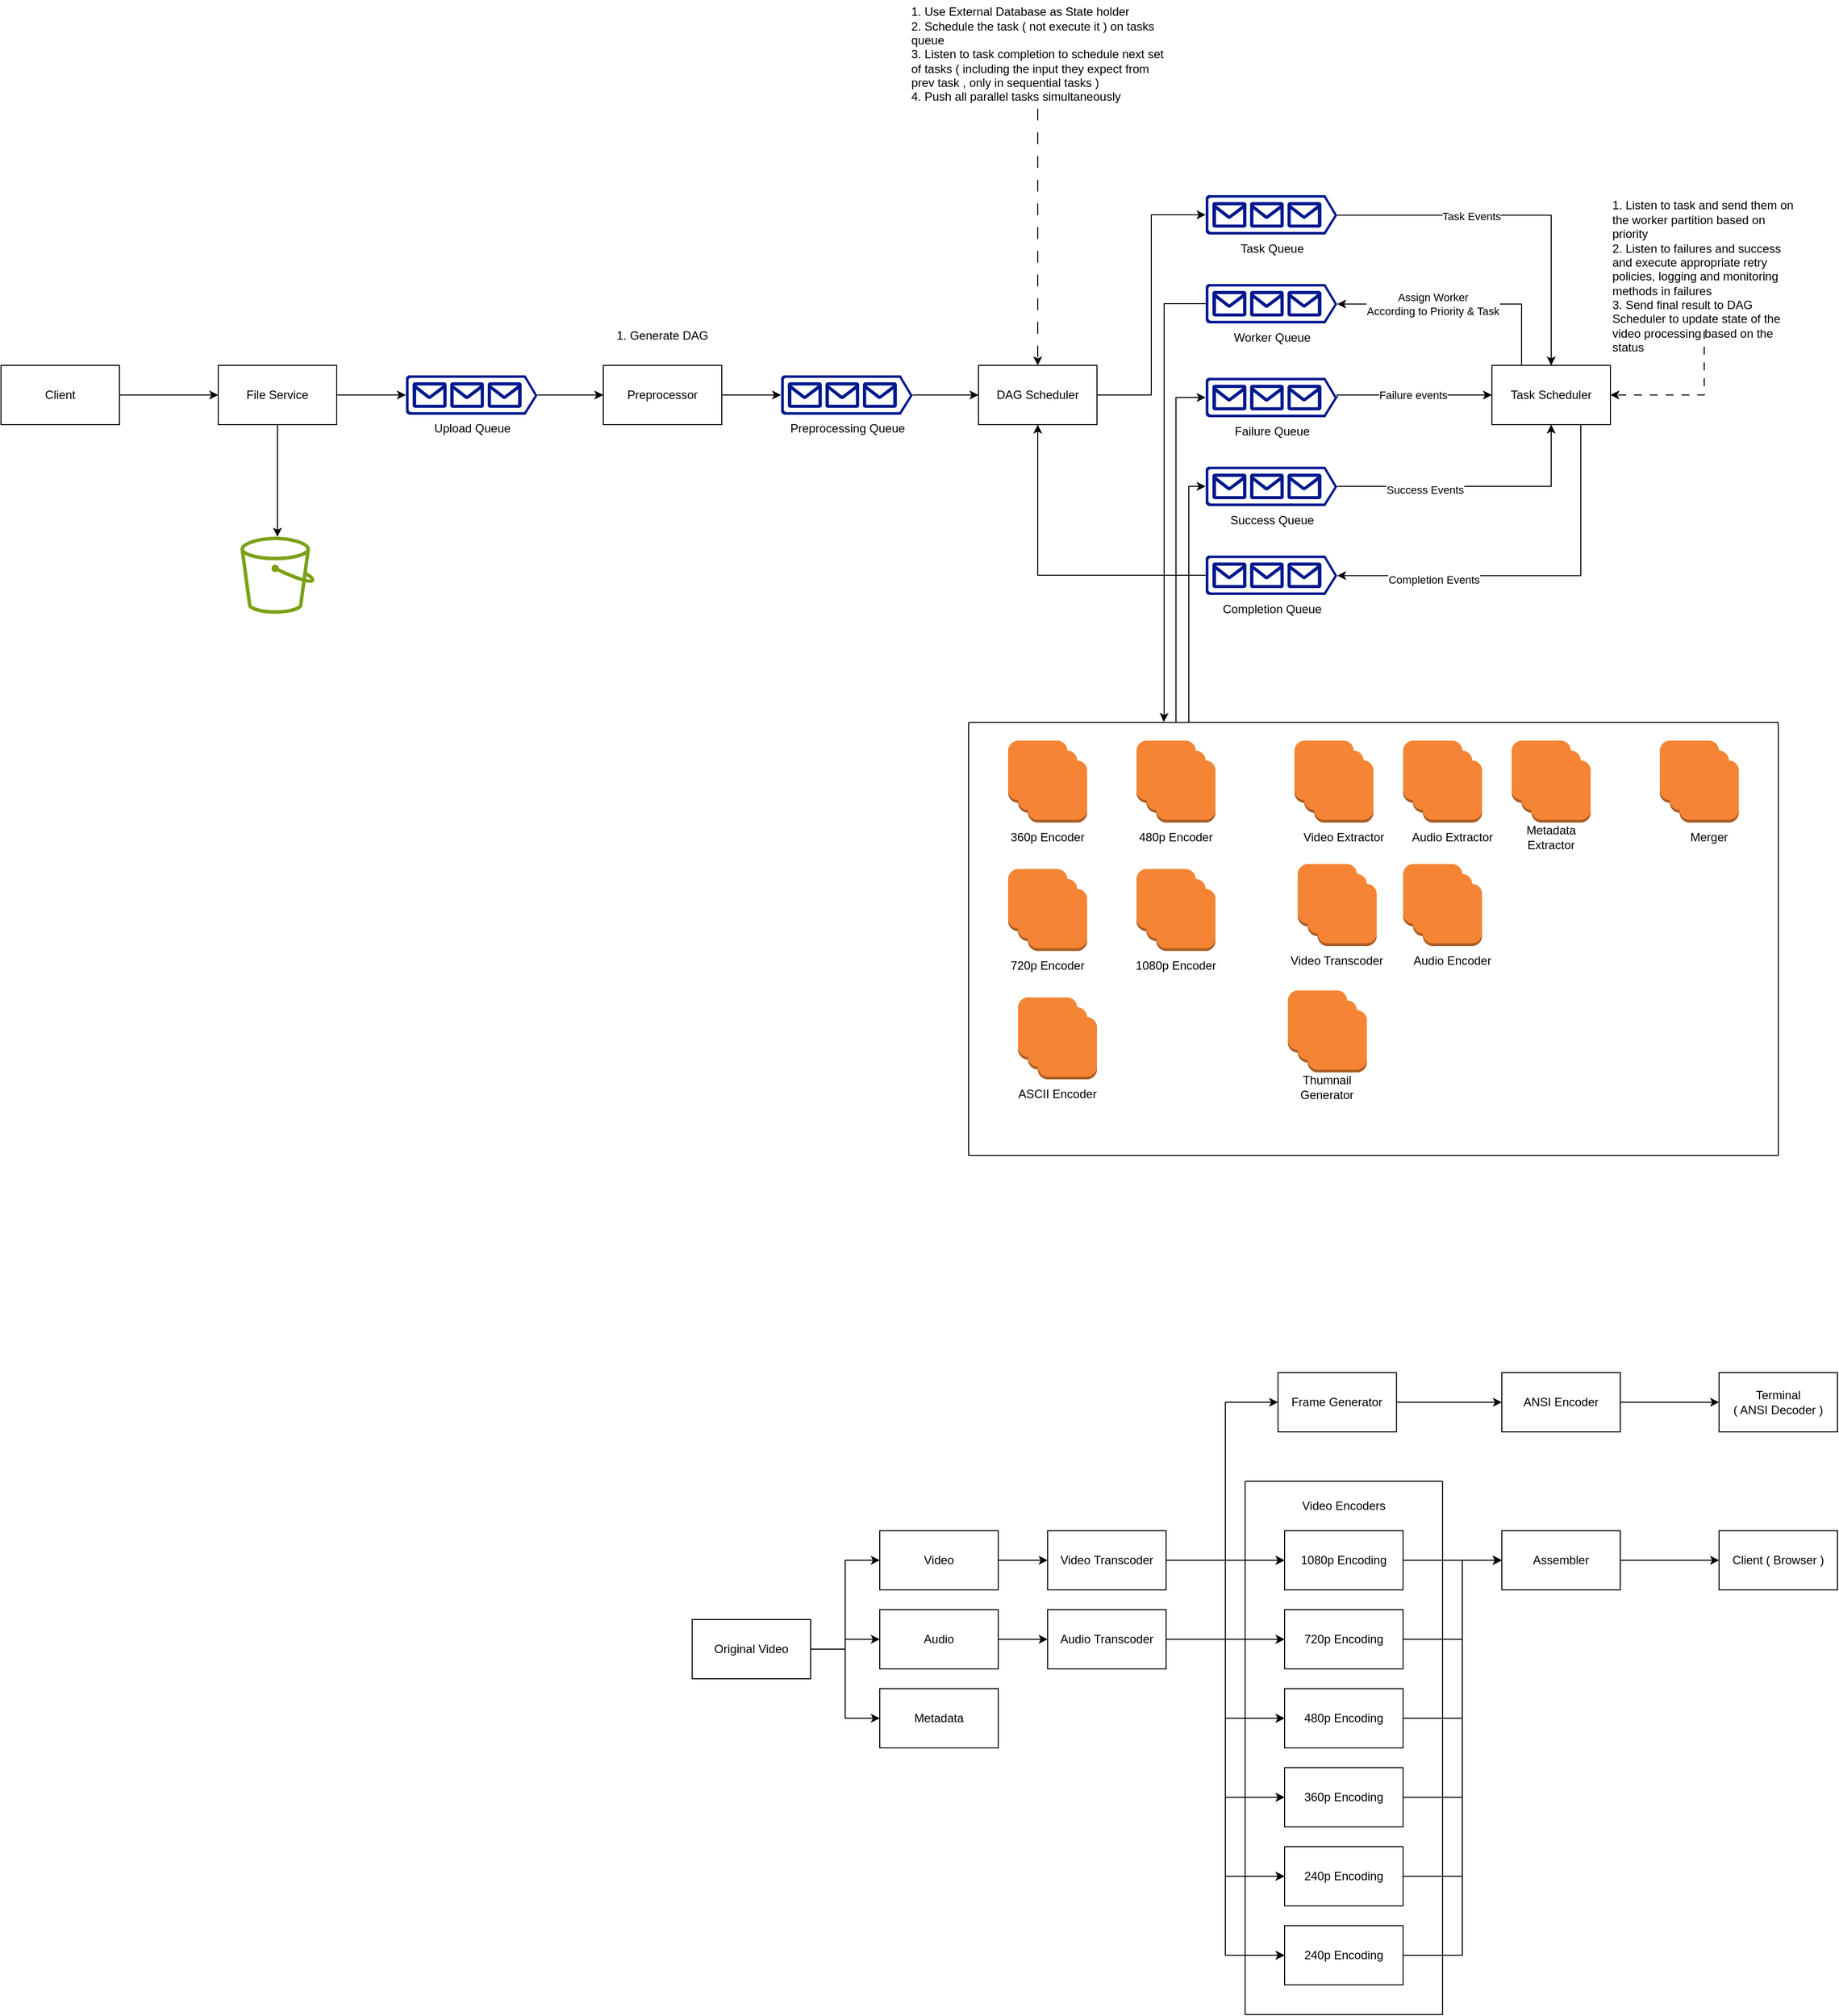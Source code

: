 <mxfile version="24.4.8" type="device">
  <diagram name="Page-1" id="AD_yQm_pDDxPwsSowb2C">
    <mxGraphModel dx="1450" dy="1021" grid="1" gridSize="10" guides="1" tooltips="1" connect="1" arrows="1" fold="1" page="0" pageScale="1" pageWidth="1169" pageHeight="827" math="0" shadow="0">
      <root>
        <mxCell id="0" />
        <mxCell id="1" parent="0" />
        <mxCell id="NBFTY5YNdQ-I9GaCww9j-3" style="edgeStyle=orthogonalEdgeStyle;rounded=0;orthogonalLoop=1;jettySize=auto;html=1;" parent="1" source="NBFTY5YNdQ-I9GaCww9j-1" target="NBFTY5YNdQ-I9GaCww9j-2" edge="1">
          <mxGeometry relative="1" as="geometry" />
        </mxCell>
        <mxCell id="NBFTY5YNdQ-I9GaCww9j-1" value="Client" style="rounded=0;whiteSpace=wrap;html=1;" parent="1" vertex="1">
          <mxGeometry x="-160" y="170" width="120" height="60" as="geometry" />
        </mxCell>
        <mxCell id="NBFTY5YNdQ-I9GaCww9j-5" value="" style="edgeStyle=orthogonalEdgeStyle;rounded=0;orthogonalLoop=1;jettySize=auto;html=1;" parent="1" source="NBFTY5YNdQ-I9GaCww9j-2" target="NBFTY5YNdQ-I9GaCww9j-4" edge="1">
          <mxGeometry relative="1" as="geometry" />
        </mxCell>
        <mxCell id="pwQmf8iL3hCYE9_n5Uv4-17" value="" style="edgeStyle=orthogonalEdgeStyle;rounded=0;orthogonalLoop=1;jettySize=auto;html=1;" parent="1" source="NBFTY5YNdQ-I9GaCww9j-2" target="pwQmf8iL3hCYE9_n5Uv4-16" edge="1">
          <mxGeometry relative="1" as="geometry" />
        </mxCell>
        <mxCell id="NBFTY5YNdQ-I9GaCww9j-2" value="File Service" style="rounded=0;whiteSpace=wrap;html=1;" parent="1" vertex="1">
          <mxGeometry x="60" y="170" width="120" height="60" as="geometry" />
        </mxCell>
        <mxCell id="NBFTY5YNdQ-I9GaCww9j-7" value="" style="edgeStyle=orthogonalEdgeStyle;rounded=0;orthogonalLoop=1;jettySize=auto;html=1;" parent="1" source="NBFTY5YNdQ-I9GaCww9j-4" target="NBFTY5YNdQ-I9GaCww9j-6" edge="1">
          <mxGeometry relative="1" as="geometry" />
        </mxCell>
        <mxCell id="NBFTY5YNdQ-I9GaCww9j-4" value="Upload Queue" style="sketch=0;aspect=fixed;pointerEvents=1;shadow=0;dashed=0;html=1;strokeColor=none;labelPosition=center;verticalLabelPosition=bottom;verticalAlign=top;align=center;fillColor=#00188D;shape=mxgraph.azure.queue_generic" parent="1" vertex="1">
          <mxGeometry x="250" y="180" width="133.33" height="40" as="geometry" />
        </mxCell>
        <mxCell id="pwQmf8iL3hCYE9_n5Uv4-10" value="" style="edgeStyle=orthogonalEdgeStyle;rounded=0;orthogonalLoop=1;jettySize=auto;html=1;" parent="1" source="NBFTY5YNdQ-I9GaCww9j-6" target="pwQmf8iL3hCYE9_n5Uv4-9" edge="1">
          <mxGeometry relative="1" as="geometry" />
        </mxCell>
        <mxCell id="NBFTY5YNdQ-I9GaCww9j-6" value="Preprocessor" style="rounded=0;whiteSpace=wrap;html=1;" parent="1" vertex="1">
          <mxGeometry x="450" y="170" width="120" height="60" as="geometry" />
        </mxCell>
        <mxCell id="NBFTY5YNdQ-I9GaCww9j-8" value="1. Generate DAG" style="text;html=1;align=center;verticalAlign=middle;whiteSpace=wrap;rounded=0;" parent="1" vertex="1">
          <mxGeometry x="440" y="130" width="140" height="20" as="geometry" />
        </mxCell>
        <mxCell id="NBFTY5YNdQ-I9GaCww9j-9" value="DAG Scheduler" style="rounded=0;whiteSpace=wrap;html=1;" parent="1" vertex="1">
          <mxGeometry x="830" y="170" width="120" height="60" as="geometry" />
        </mxCell>
        <mxCell id="NBFTY5YNdQ-I9GaCww9j-14" style="edgeStyle=orthogonalEdgeStyle;rounded=0;orthogonalLoop=1;jettySize=auto;html=1;entryX=0.5;entryY=0;entryDx=0;entryDy=0;dashed=1;dashPattern=12 12;" parent="1" source="NBFTY5YNdQ-I9GaCww9j-11" target="NBFTY5YNdQ-I9GaCww9j-9" edge="1">
          <mxGeometry relative="1" as="geometry" />
        </mxCell>
        <mxCell id="NBFTY5YNdQ-I9GaCww9j-11" value="&lt;div style=&quot;&quot;&gt;&lt;span style=&quot;background-color: initial;&quot;&gt;1. Use External Database as State holder&lt;/span&gt;&lt;/div&gt;&lt;div&gt;2. Schedule the task ( not execute it ) on tasks queue&lt;/div&gt;&lt;div&gt;3. Listen to task completion to schedule next set of tasks ( including the input they expect from prev task , only in sequential tasks )&lt;/div&gt;&lt;div&gt;4. Push all parallel tasks simultaneously&lt;/div&gt;" style="text;html=1;align=left;verticalAlign=middle;whiteSpace=wrap;rounded=0;" parent="1" vertex="1">
          <mxGeometry x="760" y="-200" width="260" height="110" as="geometry" />
        </mxCell>
        <mxCell id="NBFTY5YNdQ-I9GaCww9j-26" style="edgeStyle=orthogonalEdgeStyle;rounded=0;orthogonalLoop=1;jettySize=auto;html=1;entryX=0.5;entryY=0;entryDx=0;entryDy=0;exitX=1;exitY=0.51;exitDx=0;exitDy=0;exitPerimeter=0;" parent="1" source="NBFTY5YNdQ-I9GaCww9j-15" target="NBFTY5YNdQ-I9GaCww9j-19" edge="1">
          <mxGeometry relative="1" as="geometry">
            <Array as="points">
              <mxPoint x="1410" y="18" />
            </Array>
          </mxGeometry>
        </mxCell>
        <mxCell id="NBFTY5YNdQ-I9GaCww9j-35" value="Task Events" style="edgeLabel;html=1;align=center;verticalAlign=middle;resizable=0;points=[];" parent="NBFTY5YNdQ-I9GaCww9j-26" vertex="1" connectable="0">
          <mxGeometry x="-0.264" y="-1" relative="1" as="geometry">
            <mxPoint as="offset" />
          </mxGeometry>
        </mxCell>
        <mxCell id="NBFTY5YNdQ-I9GaCww9j-15" value="Task Queue" style="sketch=0;aspect=fixed;pointerEvents=1;shadow=0;dashed=0;html=1;strokeColor=none;labelPosition=center;verticalLabelPosition=bottom;verticalAlign=top;align=center;fillColor=#00188D;shape=mxgraph.azure.queue_generic" parent="1" vertex="1">
          <mxGeometry x="1060" y="-2.5" width="133.33" height="40" as="geometry" />
        </mxCell>
        <mxCell id="NBFTY5YNdQ-I9GaCww9j-132" style="edgeStyle=orthogonalEdgeStyle;rounded=0;orthogonalLoop=1;jettySize=auto;html=1;entryX=0.241;entryY=-0.001;entryDx=0;entryDy=0;entryPerimeter=0;" parent="1" source="NBFTY5YNdQ-I9GaCww9j-16" target="pwQmf8iL3hCYE9_n5Uv4-8" edge="1">
          <mxGeometry relative="1" as="geometry">
            <Array as="points">
              <mxPoint x="1018" y="108" />
              <mxPoint x="1018" y="523" />
              <mxPoint x="1018" y="523" />
            </Array>
            <mxPoint x="1035.7" y="462.884" as="targetPoint" />
          </mxGeometry>
        </mxCell>
        <mxCell id="NBFTY5YNdQ-I9GaCww9j-16" value="Worker Queue" style="sketch=0;aspect=fixed;pointerEvents=1;shadow=0;dashed=0;html=1;strokeColor=none;labelPosition=center;verticalLabelPosition=bottom;verticalAlign=top;align=center;fillColor=#00188D;shape=mxgraph.azure.queue_generic" parent="1" vertex="1">
          <mxGeometry x="1060" y="87.5" width="133.33" height="40" as="geometry" />
        </mxCell>
        <mxCell id="NBFTY5YNdQ-I9GaCww9j-17" value="Failure Queue" style="sketch=0;aspect=fixed;pointerEvents=1;shadow=0;dashed=0;html=1;strokeColor=none;labelPosition=center;verticalLabelPosition=bottom;verticalAlign=top;align=center;fillColor=#00188D;shape=mxgraph.azure.queue_generic" parent="1" vertex="1">
          <mxGeometry x="1060" y="182.5" width="133.33" height="40" as="geometry" />
        </mxCell>
        <mxCell id="NBFTY5YNdQ-I9GaCww9j-18" style="edgeStyle=orthogonalEdgeStyle;rounded=0;orthogonalLoop=1;jettySize=auto;html=1;entryX=0;entryY=0.5;entryDx=0;entryDy=0;entryPerimeter=0;" parent="1" source="NBFTY5YNdQ-I9GaCww9j-9" target="NBFTY5YNdQ-I9GaCww9j-15" edge="1">
          <mxGeometry relative="1" as="geometry" />
        </mxCell>
        <mxCell id="NBFTY5YNdQ-I9GaCww9j-19" value="Task Scheduler" style="rounded=0;whiteSpace=wrap;html=1;" parent="1" vertex="1">
          <mxGeometry x="1350" y="170" width="120" height="60" as="geometry" />
        </mxCell>
        <mxCell id="NBFTY5YNdQ-I9GaCww9j-42" style="edgeStyle=orthogonalEdgeStyle;rounded=0;orthogonalLoop=1;jettySize=auto;html=1;entryX=1;entryY=0.5;entryDx=0;entryDy=0;dashed=1;dashPattern=8 8;" parent="1" source="NBFTY5YNdQ-I9GaCww9j-23" target="NBFTY5YNdQ-I9GaCww9j-19" edge="1">
          <mxGeometry relative="1" as="geometry" />
        </mxCell>
        <mxCell id="NBFTY5YNdQ-I9GaCww9j-23" value="&lt;div style=&quot;&quot;&gt;1. Listen to task and send them on the worker partition based on priority&lt;/div&gt;&lt;div style=&quot;&quot;&gt;2. Listen to failures and success and execute appropriate retry policies, logging and monitoring methods in failures&lt;/div&gt;&lt;div style=&quot;&quot;&gt;3. Send final result to DAG Scheduler to update state of the video processing based on the status&lt;/div&gt;" style="text;html=1;align=left;verticalAlign=middle;whiteSpace=wrap;rounded=0;" parent="1" vertex="1">
          <mxGeometry x="1470" y="25" width="190" height="110" as="geometry" />
        </mxCell>
        <mxCell id="NBFTY5YNdQ-I9GaCww9j-29" style="edgeStyle=orthogonalEdgeStyle;rounded=0;orthogonalLoop=1;jettySize=auto;html=1;entryX=0.5;entryY=1;entryDx=0;entryDy=0;" parent="1" source="NBFTY5YNdQ-I9GaCww9j-24" target="NBFTY5YNdQ-I9GaCww9j-19" edge="1">
          <mxGeometry relative="1" as="geometry">
            <mxPoint x="1320" y="230" as="targetPoint" />
          </mxGeometry>
        </mxCell>
        <mxCell id="NBFTY5YNdQ-I9GaCww9j-40" value="Success Events" style="edgeLabel;html=1;align=center;verticalAlign=middle;resizable=0;points=[];" parent="NBFTY5YNdQ-I9GaCww9j-29" vertex="1" connectable="0">
          <mxGeometry x="-0.371" y="-3" relative="1" as="geometry">
            <mxPoint as="offset" />
          </mxGeometry>
        </mxCell>
        <mxCell id="NBFTY5YNdQ-I9GaCww9j-24" value="Success Queue" style="sketch=0;aspect=fixed;pointerEvents=1;shadow=0;dashed=0;html=1;strokeColor=none;labelPosition=center;verticalLabelPosition=bottom;verticalAlign=top;align=center;fillColor=#00188D;shape=mxgraph.azure.queue_generic" parent="1" vertex="1">
          <mxGeometry x="1060" y="272.5" width="133.33" height="40" as="geometry" />
        </mxCell>
        <mxCell id="NBFTY5YNdQ-I9GaCww9j-27" style="edgeStyle=orthogonalEdgeStyle;rounded=0;orthogonalLoop=1;jettySize=auto;html=1;entryX=1;entryY=0.51;entryDx=0;entryDy=0;entryPerimeter=0;exitX=0.25;exitY=0;exitDx=0;exitDy=0;" parent="1" source="NBFTY5YNdQ-I9GaCww9j-19" target="NBFTY5YNdQ-I9GaCww9j-16" edge="1">
          <mxGeometry relative="1" as="geometry" />
        </mxCell>
        <mxCell id="NBFTY5YNdQ-I9GaCww9j-36" value="Assign Worker&lt;div&gt;According to Priority &amp;amp; Task&lt;/div&gt;" style="edgeLabel;html=1;align=center;verticalAlign=middle;resizable=0;points=[];" parent="NBFTY5YNdQ-I9GaCww9j-27" vertex="1" connectable="0">
          <mxGeometry x="0.109" y="1" relative="1" as="geometry">
            <mxPoint x="-14" y="-1" as="offset" />
          </mxGeometry>
        </mxCell>
        <mxCell id="NBFTY5YNdQ-I9GaCww9j-28" style="edgeStyle=orthogonalEdgeStyle;rounded=0;orthogonalLoop=1;jettySize=auto;html=1;entryX=0;entryY=0.5;entryDx=0;entryDy=0;exitX=1;exitY=0.51;exitDx=0;exitDy=0;exitPerimeter=0;" parent="1" source="NBFTY5YNdQ-I9GaCww9j-17" target="NBFTY5YNdQ-I9GaCww9j-19" edge="1">
          <mxGeometry relative="1" as="geometry">
            <mxPoint x="1300" y="230" as="targetPoint" />
            <Array as="points">
              <mxPoint x="1193" y="200" />
            </Array>
          </mxGeometry>
        </mxCell>
        <mxCell id="NBFTY5YNdQ-I9GaCww9j-39" value="Failure events" style="edgeLabel;html=1;align=center;verticalAlign=middle;resizable=0;points=[];" parent="NBFTY5YNdQ-I9GaCww9j-28" vertex="1" connectable="0">
          <mxGeometry x="-0.066" y="-3" relative="1" as="geometry">
            <mxPoint x="5" y="-3" as="offset" />
          </mxGeometry>
        </mxCell>
        <mxCell id="NBFTY5YNdQ-I9GaCww9j-33" style="edgeStyle=orthogonalEdgeStyle;rounded=0;orthogonalLoop=1;jettySize=auto;html=1;entryX=0.5;entryY=1;entryDx=0;entryDy=0;" parent="1" source="NBFTY5YNdQ-I9GaCww9j-30" target="NBFTY5YNdQ-I9GaCww9j-9" edge="1">
          <mxGeometry relative="1" as="geometry" />
        </mxCell>
        <mxCell id="NBFTY5YNdQ-I9GaCww9j-30" value="Completion Queue" style="sketch=0;aspect=fixed;pointerEvents=1;shadow=0;dashed=0;html=1;strokeColor=none;labelPosition=center;verticalLabelPosition=bottom;verticalAlign=top;align=center;fillColor=#00188D;shape=mxgraph.azure.queue_generic" parent="1" vertex="1">
          <mxGeometry x="1060" y="362.5" width="133.33" height="40" as="geometry" />
        </mxCell>
        <mxCell id="NBFTY5YNdQ-I9GaCww9j-34" style="edgeStyle=orthogonalEdgeStyle;rounded=0;orthogonalLoop=1;jettySize=auto;html=1;entryX=1;entryY=0.51;entryDx=0;entryDy=0;entryPerimeter=0;exitX=0.75;exitY=1;exitDx=0;exitDy=0;" parent="1" source="NBFTY5YNdQ-I9GaCww9j-19" target="NBFTY5YNdQ-I9GaCww9j-30" edge="1">
          <mxGeometry relative="1" as="geometry" />
        </mxCell>
        <mxCell id="NBFTY5YNdQ-I9GaCww9j-41" value="Completion Events" style="edgeLabel;html=1;align=center;verticalAlign=middle;resizable=0;points=[];" parent="NBFTY5YNdQ-I9GaCww9j-34" vertex="1" connectable="0">
          <mxGeometry x="0.511" y="4" relative="1" as="geometry">
            <mxPoint as="offset" />
          </mxGeometry>
        </mxCell>
        <mxCell id="NBFTY5YNdQ-I9GaCww9j-65" value="" style="group" parent="1" vertex="1" connectable="0">
          <mxGeometry x="1260" y="550" width="100" height="113" as="geometry" />
        </mxCell>
        <mxCell id="NBFTY5YNdQ-I9GaCww9j-55" value="" style="outlineConnect=0;dashed=0;verticalLabelPosition=bottom;verticalAlign=top;align=center;html=1;shape=mxgraph.aws3.instance;fillColor=#F58534;gradientColor=none;" parent="NBFTY5YNdQ-I9GaCww9j-65" vertex="1">
          <mxGeometry width="60" height="63" as="geometry" />
        </mxCell>
        <mxCell id="NBFTY5YNdQ-I9GaCww9j-56" value="" style="outlineConnect=0;dashed=0;verticalLabelPosition=bottom;verticalAlign=top;align=center;html=1;shape=mxgraph.aws3.instance;fillColor=#F58534;gradientColor=none;" parent="NBFTY5YNdQ-I9GaCww9j-65" vertex="1">
          <mxGeometry x="10" y="10" width="60" height="63" as="geometry" />
        </mxCell>
        <mxCell id="NBFTY5YNdQ-I9GaCww9j-57" value="" style="outlineConnect=0;dashed=0;verticalLabelPosition=bottom;verticalAlign=top;align=center;html=1;shape=mxgraph.aws3.instance;fillColor=#F58534;gradientColor=none;" parent="NBFTY5YNdQ-I9GaCww9j-65" vertex="1">
          <mxGeometry x="20" y="20" width="60" height="63" as="geometry" />
        </mxCell>
        <mxCell id="NBFTY5YNdQ-I9GaCww9j-58" value="Audio Extractor" style="text;strokeColor=none;align=center;fillColor=none;html=1;verticalAlign=middle;whiteSpace=wrap;rounded=0;" parent="NBFTY5YNdQ-I9GaCww9j-65" vertex="1">
          <mxGeometry y="83" width="100" height="30" as="geometry" />
        </mxCell>
        <mxCell id="NBFTY5YNdQ-I9GaCww9j-89" value="" style="group" parent="1" vertex="1" connectable="0">
          <mxGeometry x="850" y="550" width="100" height="113" as="geometry" />
        </mxCell>
        <mxCell id="NBFTY5YNdQ-I9GaCww9j-90" value="" style="outlineConnect=0;dashed=0;verticalLabelPosition=bottom;verticalAlign=top;align=center;html=1;shape=mxgraph.aws3.instance;fillColor=#F58534;gradientColor=none;" parent="NBFTY5YNdQ-I9GaCww9j-89" vertex="1">
          <mxGeometry x="10" width="60" height="63" as="geometry" />
        </mxCell>
        <mxCell id="NBFTY5YNdQ-I9GaCww9j-91" value="" style="outlineConnect=0;dashed=0;verticalLabelPosition=bottom;verticalAlign=top;align=center;html=1;shape=mxgraph.aws3.instance;fillColor=#F58534;gradientColor=none;" parent="NBFTY5YNdQ-I9GaCww9j-89" vertex="1">
          <mxGeometry x="20" y="10" width="60" height="63" as="geometry" />
        </mxCell>
        <mxCell id="NBFTY5YNdQ-I9GaCww9j-92" value="" style="outlineConnect=0;dashed=0;verticalLabelPosition=bottom;verticalAlign=top;align=center;html=1;shape=mxgraph.aws3.instance;fillColor=#F58534;gradientColor=none;" parent="NBFTY5YNdQ-I9GaCww9j-89" vertex="1">
          <mxGeometry x="30" y="20" width="60" height="63" as="geometry" />
        </mxCell>
        <mxCell id="NBFTY5YNdQ-I9GaCww9j-93" value="360p Encoder" style="text;strokeColor=none;align=center;fillColor=none;html=1;verticalAlign=middle;whiteSpace=wrap;rounded=0;" parent="NBFTY5YNdQ-I9GaCww9j-89" vertex="1">
          <mxGeometry y="83" width="100" height="30" as="geometry" />
        </mxCell>
        <mxCell id="NBFTY5YNdQ-I9GaCww9j-96" value="" style="group" parent="1" vertex="1" connectable="0">
          <mxGeometry x="980" y="550" width="100" height="113" as="geometry" />
        </mxCell>
        <mxCell id="NBFTY5YNdQ-I9GaCww9j-97" value="" style="outlineConnect=0;dashed=0;verticalLabelPosition=bottom;verticalAlign=top;align=center;html=1;shape=mxgraph.aws3.instance;fillColor=#F58534;gradientColor=none;" parent="NBFTY5YNdQ-I9GaCww9j-96" vertex="1">
          <mxGeometry x="10" width="60" height="63" as="geometry" />
        </mxCell>
        <mxCell id="NBFTY5YNdQ-I9GaCww9j-98" value="" style="outlineConnect=0;dashed=0;verticalLabelPosition=bottom;verticalAlign=top;align=center;html=1;shape=mxgraph.aws3.instance;fillColor=#F58534;gradientColor=none;" parent="NBFTY5YNdQ-I9GaCww9j-96" vertex="1">
          <mxGeometry x="20" y="10" width="60" height="63" as="geometry" />
        </mxCell>
        <mxCell id="NBFTY5YNdQ-I9GaCww9j-99" value="" style="outlineConnect=0;dashed=0;verticalLabelPosition=bottom;verticalAlign=top;align=center;html=1;shape=mxgraph.aws3.instance;fillColor=#F58534;gradientColor=none;" parent="NBFTY5YNdQ-I9GaCww9j-96" vertex="1">
          <mxGeometry x="30" y="20" width="60" height="63" as="geometry" />
        </mxCell>
        <mxCell id="NBFTY5YNdQ-I9GaCww9j-100" value="480p Encoder" style="text;strokeColor=none;align=center;fillColor=none;html=1;verticalAlign=middle;whiteSpace=wrap;rounded=0;" parent="NBFTY5YNdQ-I9GaCww9j-96" vertex="1">
          <mxGeometry y="83" width="100" height="30" as="geometry" />
        </mxCell>
        <mxCell id="NBFTY5YNdQ-I9GaCww9j-101" value="" style="group" parent="1" vertex="1" connectable="0">
          <mxGeometry x="850" y="680" width="100" height="113" as="geometry" />
        </mxCell>
        <mxCell id="NBFTY5YNdQ-I9GaCww9j-102" value="" style="outlineConnect=0;dashed=0;verticalLabelPosition=bottom;verticalAlign=top;align=center;html=1;shape=mxgraph.aws3.instance;fillColor=#F58534;gradientColor=none;" parent="NBFTY5YNdQ-I9GaCww9j-101" vertex="1">
          <mxGeometry x="10" width="60" height="63" as="geometry" />
        </mxCell>
        <mxCell id="NBFTY5YNdQ-I9GaCww9j-103" value="" style="outlineConnect=0;dashed=0;verticalLabelPosition=bottom;verticalAlign=top;align=center;html=1;shape=mxgraph.aws3.instance;fillColor=#F58534;gradientColor=none;" parent="NBFTY5YNdQ-I9GaCww9j-101" vertex="1">
          <mxGeometry x="20" y="10" width="60" height="63" as="geometry" />
        </mxCell>
        <mxCell id="NBFTY5YNdQ-I9GaCww9j-104" value="" style="outlineConnect=0;dashed=0;verticalLabelPosition=bottom;verticalAlign=top;align=center;html=1;shape=mxgraph.aws3.instance;fillColor=#F58534;gradientColor=none;" parent="NBFTY5YNdQ-I9GaCww9j-101" vertex="1">
          <mxGeometry x="30" y="20" width="60" height="63" as="geometry" />
        </mxCell>
        <mxCell id="NBFTY5YNdQ-I9GaCww9j-105" value="720p Encoder" style="text;strokeColor=none;align=center;fillColor=none;html=1;verticalAlign=middle;whiteSpace=wrap;rounded=0;" parent="NBFTY5YNdQ-I9GaCww9j-101" vertex="1">
          <mxGeometry y="83" width="100" height="30" as="geometry" />
        </mxCell>
        <mxCell id="NBFTY5YNdQ-I9GaCww9j-106" value="" style="group" parent="1" vertex="1" connectable="0">
          <mxGeometry x="980" y="680" width="100" height="113" as="geometry" />
        </mxCell>
        <mxCell id="NBFTY5YNdQ-I9GaCww9j-107" value="" style="outlineConnect=0;dashed=0;verticalLabelPosition=bottom;verticalAlign=top;align=center;html=1;shape=mxgraph.aws3.instance;fillColor=#F58534;gradientColor=none;" parent="NBFTY5YNdQ-I9GaCww9j-106" vertex="1">
          <mxGeometry x="10" width="60" height="63" as="geometry" />
        </mxCell>
        <mxCell id="NBFTY5YNdQ-I9GaCww9j-108" value="" style="outlineConnect=0;dashed=0;verticalLabelPosition=bottom;verticalAlign=top;align=center;html=1;shape=mxgraph.aws3.instance;fillColor=#F58534;gradientColor=none;" parent="NBFTY5YNdQ-I9GaCww9j-106" vertex="1">
          <mxGeometry x="20" y="10" width="60" height="63" as="geometry" />
        </mxCell>
        <mxCell id="NBFTY5YNdQ-I9GaCww9j-109" value="" style="outlineConnect=0;dashed=0;verticalLabelPosition=bottom;verticalAlign=top;align=center;html=1;shape=mxgraph.aws3.instance;fillColor=#F58534;gradientColor=none;" parent="NBFTY5YNdQ-I9GaCww9j-106" vertex="1">
          <mxGeometry x="30" y="20" width="60" height="63" as="geometry" />
        </mxCell>
        <mxCell id="NBFTY5YNdQ-I9GaCww9j-110" value="1080p Encoder" style="text;strokeColor=none;align=center;fillColor=none;html=1;verticalAlign=middle;whiteSpace=wrap;rounded=0;" parent="NBFTY5YNdQ-I9GaCww9j-106" vertex="1">
          <mxGeometry y="83" width="100" height="30" as="geometry" />
        </mxCell>
        <mxCell id="NBFTY5YNdQ-I9GaCww9j-116" value="" style="group" parent="1" vertex="1" connectable="0">
          <mxGeometry x="1133.34" y="803" width="100" height="113" as="geometry" />
        </mxCell>
        <mxCell id="NBFTY5YNdQ-I9GaCww9j-117" value="" style="outlineConnect=0;dashed=0;verticalLabelPosition=bottom;verticalAlign=top;align=center;html=1;shape=mxgraph.aws3.instance;fillColor=#F58534;gradientColor=none;" parent="NBFTY5YNdQ-I9GaCww9j-116" vertex="1">
          <mxGeometry x="10" width="60" height="63" as="geometry" />
        </mxCell>
        <mxCell id="NBFTY5YNdQ-I9GaCww9j-118" value="" style="outlineConnect=0;dashed=0;verticalLabelPosition=bottom;verticalAlign=top;align=center;html=1;shape=mxgraph.aws3.instance;fillColor=#F58534;gradientColor=none;" parent="NBFTY5YNdQ-I9GaCww9j-116" vertex="1">
          <mxGeometry x="20" y="10" width="60" height="63" as="geometry" />
        </mxCell>
        <mxCell id="NBFTY5YNdQ-I9GaCww9j-119" value="" style="outlineConnect=0;dashed=0;verticalLabelPosition=bottom;verticalAlign=top;align=center;html=1;shape=mxgraph.aws3.instance;fillColor=#F58534;gradientColor=none;" parent="NBFTY5YNdQ-I9GaCww9j-116" vertex="1">
          <mxGeometry x="30" y="20" width="60" height="63" as="geometry" />
        </mxCell>
        <mxCell id="NBFTY5YNdQ-I9GaCww9j-120" value="Thumnail Generator" style="text;strokeColor=none;align=center;fillColor=none;html=1;verticalAlign=middle;whiteSpace=wrap;rounded=0;" parent="NBFTY5YNdQ-I9GaCww9j-116" vertex="1">
          <mxGeometry y="83" width="100" height="30" as="geometry" />
        </mxCell>
        <mxCell id="pwQmf8iL3hCYE9_n5Uv4-11" value="" style="edgeStyle=orthogonalEdgeStyle;rounded=0;orthogonalLoop=1;jettySize=auto;html=1;" parent="1" source="pwQmf8iL3hCYE9_n5Uv4-9" target="NBFTY5YNdQ-I9GaCww9j-9" edge="1">
          <mxGeometry relative="1" as="geometry" />
        </mxCell>
        <mxCell id="pwQmf8iL3hCYE9_n5Uv4-9" value="Preprocessing Queue" style="sketch=0;aspect=fixed;pointerEvents=1;shadow=0;dashed=0;html=1;strokeColor=none;labelPosition=center;verticalLabelPosition=bottom;verticalAlign=top;align=center;fillColor=#00188D;shape=mxgraph.azure.queue_generic" parent="1" vertex="1">
          <mxGeometry x="630" y="180" width="133.33" height="40" as="geometry" />
        </mxCell>
        <mxCell id="pwQmf8iL3hCYE9_n5Uv4-14" style="edgeStyle=orthogonalEdgeStyle;rounded=0;orthogonalLoop=1;jettySize=auto;html=1;entryX=0;entryY=0.5;entryDx=0;entryDy=0;entryPerimeter=0;" parent="1" source="pwQmf8iL3hCYE9_n5Uv4-8" target="NBFTY5YNdQ-I9GaCww9j-17" edge="1">
          <mxGeometry relative="1" as="geometry">
            <mxPoint x="1030" y="520" as="sourcePoint" />
            <Array as="points">
              <mxPoint x="1030" y="203" />
            </Array>
          </mxGeometry>
        </mxCell>
        <mxCell id="pwQmf8iL3hCYE9_n5Uv4-15" style="edgeStyle=orthogonalEdgeStyle;rounded=0;orthogonalLoop=1;jettySize=auto;html=1;entryX=0;entryY=0.5;entryDx=0;entryDy=0;entryPerimeter=0;" parent="1" source="pwQmf8iL3hCYE9_n5Uv4-8" target="NBFTY5YNdQ-I9GaCww9j-24" edge="1">
          <mxGeometry relative="1" as="geometry">
            <Array as="points">
              <mxPoint x="1043" y="292" />
            </Array>
          </mxGeometry>
        </mxCell>
        <mxCell id="pwQmf8iL3hCYE9_n5Uv4-16" value="&lt;font color=&quot;#ffffff&quot;&gt;Original Video Store&lt;/font&gt;" style="sketch=0;outlineConnect=0;fontColor=#232F3E;gradientColor=none;fillColor=#7AA116;strokeColor=none;dashed=0;verticalLabelPosition=bottom;verticalAlign=top;align=center;html=1;fontSize=12;fontStyle=0;aspect=fixed;pointerEvents=1;shape=mxgraph.aws4.bucket;" parent="1" vertex="1">
          <mxGeometry x="82.5" y="343.5" width="75" height="78" as="geometry" />
        </mxCell>
        <mxCell id="pwQmf8iL3hCYE9_n5Uv4-8" value="" style="swimlane;startSize=0;" parent="1" vertex="1">
          <mxGeometry x="820" y="531.5" width="820" height="438.5" as="geometry" />
        </mxCell>
        <mxCell id="NBFTY5YNdQ-I9GaCww9j-126" value="" style="group" parent="pwQmf8iL3hCYE9_n5Uv4-8" vertex="1" connectable="0">
          <mxGeometry x="440" y="143.5" width="100" height="113" as="geometry" />
        </mxCell>
        <mxCell id="NBFTY5YNdQ-I9GaCww9j-127" value="" style="outlineConnect=0;dashed=0;verticalLabelPosition=bottom;verticalAlign=top;align=center;html=1;shape=mxgraph.aws3.instance;fillColor=#F58534;gradientColor=none;" parent="NBFTY5YNdQ-I9GaCww9j-126" vertex="1">
          <mxGeometry width="60" height="63" as="geometry" />
        </mxCell>
        <mxCell id="NBFTY5YNdQ-I9GaCww9j-128" value="" style="outlineConnect=0;dashed=0;verticalLabelPosition=bottom;verticalAlign=top;align=center;html=1;shape=mxgraph.aws3.instance;fillColor=#F58534;gradientColor=none;" parent="NBFTY5YNdQ-I9GaCww9j-126" vertex="1">
          <mxGeometry x="10" y="10" width="60" height="63" as="geometry" />
        </mxCell>
        <mxCell id="NBFTY5YNdQ-I9GaCww9j-129" value="" style="outlineConnect=0;dashed=0;verticalLabelPosition=bottom;verticalAlign=top;align=center;html=1;shape=mxgraph.aws3.instance;fillColor=#F58534;gradientColor=none;" parent="NBFTY5YNdQ-I9GaCww9j-126" vertex="1">
          <mxGeometry x="20" y="20" width="60" height="63" as="geometry" />
        </mxCell>
        <mxCell id="NBFTY5YNdQ-I9GaCww9j-130" value="Audio Encoder" style="text;strokeColor=none;align=center;fillColor=none;html=1;verticalAlign=middle;whiteSpace=wrap;rounded=0;" parent="NBFTY5YNdQ-I9GaCww9j-126" vertex="1">
          <mxGeometry y="83" width="100" height="30" as="geometry" />
        </mxCell>
        <mxCell id="NBFTY5YNdQ-I9GaCww9j-66" value="" style="group" parent="pwQmf8iL3hCYE9_n5Uv4-8" vertex="1" connectable="0">
          <mxGeometry x="540" y="18.5" width="206.66" height="500" as="geometry" />
        </mxCell>
        <mxCell id="NBFTY5YNdQ-I9GaCww9j-59" value="" style="outlineConnect=0;dashed=0;verticalLabelPosition=bottom;verticalAlign=top;align=center;html=1;shape=mxgraph.aws3.instance;fillColor=#F58534;gradientColor=none;" parent="NBFTY5YNdQ-I9GaCww9j-66" vertex="1">
          <mxGeometry x="10" width="60" height="63" as="geometry" />
        </mxCell>
        <mxCell id="NBFTY5YNdQ-I9GaCww9j-60" value="" style="outlineConnect=0;dashed=0;verticalLabelPosition=bottom;verticalAlign=top;align=center;html=1;shape=mxgraph.aws3.instance;fillColor=#F58534;gradientColor=none;" parent="NBFTY5YNdQ-I9GaCww9j-66" vertex="1">
          <mxGeometry x="20" y="10" width="60" height="63" as="geometry" />
        </mxCell>
        <mxCell id="NBFTY5YNdQ-I9GaCww9j-61" value="" style="outlineConnect=0;dashed=0;verticalLabelPosition=bottom;verticalAlign=top;align=center;html=1;shape=mxgraph.aws3.instance;fillColor=#F58534;gradientColor=none;" parent="NBFTY5YNdQ-I9GaCww9j-66" vertex="1">
          <mxGeometry x="30" y="20" width="60" height="63" as="geometry" />
        </mxCell>
        <mxCell id="NBFTY5YNdQ-I9GaCww9j-62" value="Metadata Extractor" style="text;strokeColor=none;align=center;fillColor=none;html=1;verticalAlign=middle;whiteSpace=wrap;rounded=0;" parent="NBFTY5YNdQ-I9GaCww9j-66" vertex="1">
          <mxGeometry y="83" width="100" height="30" as="geometry" />
        </mxCell>
        <mxCell id="pwQmf8iL3hCYE9_n5Uv4-3" value="" style="group" parent="pwQmf8iL3hCYE9_n5Uv4-8" vertex="1" connectable="0">
          <mxGeometry x="330" y="18.5" width="100" height="113" as="geometry" />
        </mxCell>
        <mxCell id="pwQmf8iL3hCYE9_n5Uv4-4" value="" style="outlineConnect=0;dashed=0;verticalLabelPosition=bottom;verticalAlign=top;align=center;html=1;shape=mxgraph.aws3.instance;fillColor=#F58534;gradientColor=none;" parent="pwQmf8iL3hCYE9_n5Uv4-3" vertex="1">
          <mxGeometry width="60" height="63" as="geometry" />
        </mxCell>
        <mxCell id="pwQmf8iL3hCYE9_n5Uv4-5" value="" style="outlineConnect=0;dashed=0;verticalLabelPosition=bottom;verticalAlign=top;align=center;html=1;shape=mxgraph.aws3.instance;fillColor=#F58534;gradientColor=none;" parent="pwQmf8iL3hCYE9_n5Uv4-3" vertex="1">
          <mxGeometry x="10" y="10" width="60" height="63" as="geometry" />
        </mxCell>
        <mxCell id="pwQmf8iL3hCYE9_n5Uv4-6" value="" style="outlineConnect=0;dashed=0;verticalLabelPosition=bottom;verticalAlign=top;align=center;html=1;shape=mxgraph.aws3.instance;fillColor=#F58534;gradientColor=none;" parent="pwQmf8iL3hCYE9_n5Uv4-3" vertex="1">
          <mxGeometry x="20" y="20" width="60" height="63" as="geometry" />
        </mxCell>
        <mxCell id="pwQmf8iL3hCYE9_n5Uv4-7" value="Video Extractor" style="text;strokeColor=none;align=center;fillColor=none;html=1;verticalAlign=middle;whiteSpace=wrap;rounded=0;" parent="pwQmf8iL3hCYE9_n5Uv4-3" vertex="1">
          <mxGeometry y="83" width="100" height="30" as="geometry" />
        </mxCell>
        <mxCell id="NBFTY5YNdQ-I9GaCww9j-72" value="" style="group" parent="pwQmf8iL3hCYE9_n5Uv4-8" vertex="1" connectable="0">
          <mxGeometry x="323.33" y="143.5" width="100" height="113" as="geometry" />
        </mxCell>
        <mxCell id="NBFTY5YNdQ-I9GaCww9j-73" value="" style="outlineConnect=0;dashed=0;verticalLabelPosition=bottom;verticalAlign=top;align=center;html=1;shape=mxgraph.aws3.instance;fillColor=#F58534;gradientColor=none;" parent="NBFTY5YNdQ-I9GaCww9j-72" vertex="1">
          <mxGeometry x="10" width="60" height="63" as="geometry" />
        </mxCell>
        <mxCell id="NBFTY5YNdQ-I9GaCww9j-74" value="" style="outlineConnect=0;dashed=0;verticalLabelPosition=bottom;verticalAlign=top;align=center;html=1;shape=mxgraph.aws3.instance;fillColor=#F58534;gradientColor=none;" parent="NBFTY5YNdQ-I9GaCww9j-72" vertex="1">
          <mxGeometry x="20" y="10" width="60" height="63" as="geometry" />
        </mxCell>
        <mxCell id="NBFTY5YNdQ-I9GaCww9j-75" value="" style="outlineConnect=0;dashed=0;verticalLabelPosition=bottom;verticalAlign=top;align=center;html=1;shape=mxgraph.aws3.instance;fillColor=#F58534;gradientColor=none;" parent="NBFTY5YNdQ-I9GaCww9j-72" vertex="1">
          <mxGeometry x="30" y="20" width="60" height="63" as="geometry" />
        </mxCell>
        <mxCell id="NBFTY5YNdQ-I9GaCww9j-76" value="Video Transcoder" style="text;strokeColor=none;align=center;fillColor=none;html=1;verticalAlign=middle;whiteSpace=wrap;rounded=0;" parent="NBFTY5YNdQ-I9GaCww9j-72" vertex="1">
          <mxGeometry y="83" width="100" height="30" as="geometry" />
        </mxCell>
        <mxCell id="NBFTY5YNdQ-I9GaCww9j-111" value="" style="group" parent="pwQmf8iL3hCYE9_n5Uv4-8" vertex="1" connectable="0">
          <mxGeometry x="40" y="278.5" width="100" height="113" as="geometry" />
        </mxCell>
        <mxCell id="NBFTY5YNdQ-I9GaCww9j-112" value="" style="outlineConnect=0;dashed=0;verticalLabelPosition=bottom;verticalAlign=top;align=center;html=1;shape=mxgraph.aws3.instance;fillColor=#F58534;gradientColor=none;" parent="NBFTY5YNdQ-I9GaCww9j-111" vertex="1">
          <mxGeometry x="10" width="60" height="63" as="geometry" />
        </mxCell>
        <mxCell id="NBFTY5YNdQ-I9GaCww9j-113" value="" style="outlineConnect=0;dashed=0;verticalLabelPosition=bottom;verticalAlign=top;align=center;html=1;shape=mxgraph.aws3.instance;fillColor=#F58534;gradientColor=none;" parent="NBFTY5YNdQ-I9GaCww9j-111" vertex="1">
          <mxGeometry x="20" y="10" width="60" height="63" as="geometry" />
        </mxCell>
        <mxCell id="NBFTY5YNdQ-I9GaCww9j-114" value="" style="outlineConnect=0;dashed=0;verticalLabelPosition=bottom;verticalAlign=top;align=center;html=1;shape=mxgraph.aws3.instance;fillColor=#F58534;gradientColor=none;" parent="NBFTY5YNdQ-I9GaCww9j-111" vertex="1">
          <mxGeometry x="30" y="20" width="60" height="63" as="geometry" />
        </mxCell>
        <mxCell id="NBFTY5YNdQ-I9GaCww9j-115" value="ASCII Encoder" style="text;strokeColor=none;align=center;fillColor=none;html=1;verticalAlign=middle;whiteSpace=wrap;rounded=0;" parent="NBFTY5YNdQ-I9GaCww9j-111" vertex="1">
          <mxGeometry y="83" width="100" height="30" as="geometry" />
        </mxCell>
        <mxCell id="pwQmf8iL3hCYE9_n5Uv4-19" value="" style="group" parent="pwQmf8iL3hCYE9_n5Uv4-8" vertex="1" connectable="0">
          <mxGeometry x="700" y="18.5" width="100" height="113" as="geometry" />
        </mxCell>
        <mxCell id="pwQmf8iL3hCYE9_n5Uv4-20" value="" style="outlineConnect=0;dashed=0;verticalLabelPosition=bottom;verticalAlign=top;align=center;html=1;shape=mxgraph.aws3.instance;fillColor=#F58534;gradientColor=none;" parent="pwQmf8iL3hCYE9_n5Uv4-19" vertex="1">
          <mxGeometry width="60" height="63" as="geometry" />
        </mxCell>
        <mxCell id="pwQmf8iL3hCYE9_n5Uv4-21" value="" style="outlineConnect=0;dashed=0;verticalLabelPosition=bottom;verticalAlign=top;align=center;html=1;shape=mxgraph.aws3.instance;fillColor=#F58534;gradientColor=none;" parent="pwQmf8iL3hCYE9_n5Uv4-19" vertex="1">
          <mxGeometry x="10" y="10" width="60" height="63" as="geometry" />
        </mxCell>
        <mxCell id="pwQmf8iL3hCYE9_n5Uv4-22" value="" style="outlineConnect=0;dashed=0;verticalLabelPosition=bottom;verticalAlign=top;align=center;html=1;shape=mxgraph.aws3.instance;fillColor=#F58534;gradientColor=none;" parent="pwQmf8iL3hCYE9_n5Uv4-19" vertex="1">
          <mxGeometry x="20" y="20" width="60" height="63" as="geometry" />
        </mxCell>
        <mxCell id="pwQmf8iL3hCYE9_n5Uv4-23" value="Merger" style="text;strokeColor=none;align=center;fillColor=none;html=1;verticalAlign=middle;whiteSpace=wrap;rounded=0;" parent="pwQmf8iL3hCYE9_n5Uv4-19" vertex="1">
          <mxGeometry y="83" width="100" height="30" as="geometry" />
        </mxCell>
        <mxCell id="0qNxIvIFql6GkGpZbnnc-5" style="edgeStyle=orthogonalEdgeStyle;rounded=0;orthogonalLoop=1;jettySize=auto;html=1;entryX=0;entryY=0.5;entryDx=0;entryDy=0;" parent="1" source="0qNxIvIFql6GkGpZbnnc-1" target="0qNxIvIFql6GkGpZbnnc-2" edge="1">
          <mxGeometry relative="1" as="geometry" />
        </mxCell>
        <mxCell id="0qNxIvIFql6GkGpZbnnc-6" style="edgeStyle=orthogonalEdgeStyle;rounded=0;orthogonalLoop=1;jettySize=auto;html=1;entryX=0;entryY=0.5;entryDx=0;entryDy=0;" parent="1" source="0qNxIvIFql6GkGpZbnnc-1" target="0qNxIvIFql6GkGpZbnnc-3" edge="1">
          <mxGeometry relative="1" as="geometry" />
        </mxCell>
        <mxCell id="0qNxIvIFql6GkGpZbnnc-7" style="edgeStyle=orthogonalEdgeStyle;rounded=0;orthogonalLoop=1;jettySize=auto;html=1;entryX=0;entryY=0.5;entryDx=0;entryDy=0;" parent="1" source="0qNxIvIFql6GkGpZbnnc-1" target="0qNxIvIFql6GkGpZbnnc-4" edge="1">
          <mxGeometry relative="1" as="geometry" />
        </mxCell>
        <mxCell id="0qNxIvIFql6GkGpZbnnc-1" value="Original Video" style="rounded=0;whiteSpace=wrap;html=1;" parent="1" vertex="1">
          <mxGeometry x="540" y="1440" width="120" height="60" as="geometry" />
        </mxCell>
        <mxCell id="0qNxIvIFql6GkGpZbnnc-16" value="" style="edgeStyle=orthogonalEdgeStyle;rounded=0;orthogonalLoop=1;jettySize=auto;html=1;" parent="1" source="0qNxIvIFql6GkGpZbnnc-2" target="0qNxIvIFql6GkGpZbnnc-14" edge="1">
          <mxGeometry relative="1" as="geometry" />
        </mxCell>
        <mxCell id="0qNxIvIFql6GkGpZbnnc-2" value="Video" style="rounded=0;whiteSpace=wrap;html=1;" parent="1" vertex="1">
          <mxGeometry x="730" y="1350" width="120" height="60" as="geometry" />
        </mxCell>
        <mxCell id="0qNxIvIFql6GkGpZbnnc-17" value="" style="edgeStyle=orthogonalEdgeStyle;rounded=0;orthogonalLoop=1;jettySize=auto;html=1;" parent="1" source="0qNxIvIFql6GkGpZbnnc-3" target="0qNxIvIFql6GkGpZbnnc-15" edge="1">
          <mxGeometry relative="1" as="geometry" />
        </mxCell>
        <mxCell id="0qNxIvIFql6GkGpZbnnc-3" value="Audio" style="rounded=0;whiteSpace=wrap;html=1;" parent="1" vertex="1">
          <mxGeometry x="730" y="1430" width="120" height="60" as="geometry" />
        </mxCell>
        <mxCell id="0qNxIvIFql6GkGpZbnnc-4" value="Metadata" style="rounded=0;whiteSpace=wrap;html=1;" parent="1" vertex="1">
          <mxGeometry x="730" y="1510" width="120" height="60" as="geometry" />
        </mxCell>
        <mxCell id="0qNxIvIFql6GkGpZbnnc-18" style="edgeStyle=orthogonalEdgeStyle;rounded=0;orthogonalLoop=1;jettySize=auto;html=1;entryX=0;entryY=0.5;entryDx=0;entryDy=0;" parent="1" source="0qNxIvIFql6GkGpZbnnc-14" target="0qNxIvIFql6GkGpZbnnc-8" edge="1">
          <mxGeometry relative="1" as="geometry" />
        </mxCell>
        <mxCell id="0qNxIvIFql6GkGpZbnnc-19" style="edgeStyle=orthogonalEdgeStyle;rounded=0;orthogonalLoop=1;jettySize=auto;html=1;entryX=0;entryY=0.5;entryDx=0;entryDy=0;" parent="1" source="0qNxIvIFql6GkGpZbnnc-14" target="0qNxIvIFql6GkGpZbnnc-9" edge="1">
          <mxGeometry relative="1" as="geometry" />
        </mxCell>
        <mxCell id="0qNxIvIFql6GkGpZbnnc-20" style="edgeStyle=orthogonalEdgeStyle;rounded=0;orthogonalLoop=1;jettySize=auto;html=1;entryX=0;entryY=0.5;entryDx=0;entryDy=0;" parent="1" source="0qNxIvIFql6GkGpZbnnc-14" target="0qNxIvIFql6GkGpZbnnc-10" edge="1">
          <mxGeometry relative="1" as="geometry" />
        </mxCell>
        <mxCell id="0qNxIvIFql6GkGpZbnnc-21" style="edgeStyle=orthogonalEdgeStyle;rounded=0;orthogonalLoop=1;jettySize=auto;html=1;entryX=0;entryY=0.5;entryDx=0;entryDy=0;" parent="1" source="0qNxIvIFql6GkGpZbnnc-14" target="0qNxIvIFql6GkGpZbnnc-11" edge="1">
          <mxGeometry relative="1" as="geometry" />
        </mxCell>
        <mxCell id="0qNxIvIFql6GkGpZbnnc-22" style="edgeStyle=orthogonalEdgeStyle;rounded=0;orthogonalLoop=1;jettySize=auto;html=1;entryX=0;entryY=0.5;entryDx=0;entryDy=0;" parent="1" source="0qNxIvIFql6GkGpZbnnc-14" target="0qNxIvIFql6GkGpZbnnc-12" edge="1">
          <mxGeometry relative="1" as="geometry" />
        </mxCell>
        <mxCell id="0qNxIvIFql6GkGpZbnnc-23" style="edgeStyle=orthogonalEdgeStyle;rounded=0;orthogonalLoop=1;jettySize=auto;html=1;entryX=0;entryY=0.5;entryDx=0;entryDy=0;" parent="1" source="0qNxIvIFql6GkGpZbnnc-14" target="0qNxIvIFql6GkGpZbnnc-13" edge="1">
          <mxGeometry relative="1" as="geometry" />
        </mxCell>
        <mxCell id="0qNxIvIFql6GkGpZbnnc-40" value="" style="edgeStyle=orthogonalEdgeStyle;rounded=0;orthogonalLoop=1;jettySize=auto;html=1;entryX=0;entryY=0.5;entryDx=0;entryDy=0;" parent="1" source="0qNxIvIFql6GkGpZbnnc-14" target="0qNxIvIFql6GkGpZbnnc-39" edge="1">
          <mxGeometry relative="1" as="geometry">
            <Array as="points">
              <mxPoint x="1080" y="1380" />
              <mxPoint x="1080" y="1220" />
            </Array>
          </mxGeometry>
        </mxCell>
        <mxCell id="0qNxIvIFql6GkGpZbnnc-14" value="Video&amp;nbsp;&lt;span style=&quot;background-color: initial;&quot;&gt;Transcoder&lt;/span&gt;" style="rounded=0;whiteSpace=wrap;html=1;" parent="1" vertex="1">
          <mxGeometry x="900" y="1350" width="120" height="60" as="geometry" />
        </mxCell>
        <mxCell id="0qNxIvIFql6GkGpZbnnc-24" style="edgeStyle=orthogonalEdgeStyle;rounded=0;orthogonalLoop=1;jettySize=auto;html=1;entryX=0;entryY=0.5;entryDx=0;entryDy=0;" parent="1" source="0qNxIvIFql6GkGpZbnnc-15" target="0qNxIvIFql6GkGpZbnnc-8" edge="1">
          <mxGeometry relative="1" as="geometry" />
        </mxCell>
        <mxCell id="0qNxIvIFql6GkGpZbnnc-26" style="edgeStyle=orthogonalEdgeStyle;rounded=0;orthogonalLoop=1;jettySize=auto;html=1;entryX=0;entryY=0.5;entryDx=0;entryDy=0;" parent="1" source="0qNxIvIFql6GkGpZbnnc-15" target="0qNxIvIFql6GkGpZbnnc-9" edge="1">
          <mxGeometry relative="1" as="geometry" />
        </mxCell>
        <mxCell id="0qNxIvIFql6GkGpZbnnc-27" style="edgeStyle=orthogonalEdgeStyle;rounded=0;orthogonalLoop=1;jettySize=auto;html=1;entryX=0;entryY=0.5;entryDx=0;entryDy=0;" parent="1" source="0qNxIvIFql6GkGpZbnnc-15" target="0qNxIvIFql6GkGpZbnnc-10" edge="1">
          <mxGeometry relative="1" as="geometry" />
        </mxCell>
        <mxCell id="0qNxIvIFql6GkGpZbnnc-28" style="edgeStyle=orthogonalEdgeStyle;rounded=0;orthogonalLoop=1;jettySize=auto;html=1;entryX=0;entryY=0.5;entryDx=0;entryDy=0;" parent="1" source="0qNxIvIFql6GkGpZbnnc-15" target="0qNxIvIFql6GkGpZbnnc-11" edge="1">
          <mxGeometry relative="1" as="geometry" />
        </mxCell>
        <mxCell id="0qNxIvIFql6GkGpZbnnc-29" style="edgeStyle=orthogonalEdgeStyle;rounded=0;orthogonalLoop=1;jettySize=auto;html=1;entryX=0;entryY=0.5;entryDx=0;entryDy=0;" parent="1" source="0qNxIvIFql6GkGpZbnnc-15" target="0qNxIvIFql6GkGpZbnnc-12" edge="1">
          <mxGeometry relative="1" as="geometry" />
        </mxCell>
        <mxCell id="0qNxIvIFql6GkGpZbnnc-30" style="edgeStyle=orthogonalEdgeStyle;rounded=0;orthogonalLoop=1;jettySize=auto;html=1;entryX=0;entryY=0.5;entryDx=0;entryDy=0;" parent="1" source="0qNxIvIFql6GkGpZbnnc-15" target="0qNxIvIFql6GkGpZbnnc-13" edge="1">
          <mxGeometry relative="1" as="geometry" />
        </mxCell>
        <mxCell id="0qNxIvIFql6GkGpZbnnc-15" value="Audio&amp;nbsp;&lt;span style=&quot;background-color: initial;&quot;&gt;Transcoder&lt;/span&gt;" style="rounded=0;whiteSpace=wrap;html=1;" parent="1" vertex="1">
          <mxGeometry x="900" y="1430" width="120" height="60" as="geometry" />
        </mxCell>
        <mxCell id="0qNxIvIFql6GkGpZbnnc-43" value="" style="edgeStyle=orthogonalEdgeStyle;rounded=0;orthogonalLoop=1;jettySize=auto;html=1;" parent="1" source="0qNxIvIFql6GkGpZbnnc-39" target="0qNxIvIFql6GkGpZbnnc-42" edge="1">
          <mxGeometry relative="1" as="geometry" />
        </mxCell>
        <mxCell id="0qNxIvIFql6GkGpZbnnc-39" value="Frame Generator" style="whiteSpace=wrap;html=1;rounded=0;" parent="1" vertex="1">
          <mxGeometry x="1133.34" y="1190" width="120" height="60" as="geometry" />
        </mxCell>
        <mxCell id="0qNxIvIFql6GkGpZbnnc-41" value="" style="group" parent="1" vertex="1" connectable="0">
          <mxGeometry x="1100" y="1300" width="200" height="540" as="geometry" />
        </mxCell>
        <mxCell id="0qNxIvIFql6GkGpZbnnc-35" value="" style="swimlane;startSize=0;container=0;" parent="0qNxIvIFql6GkGpZbnnc-41" vertex="1">
          <mxGeometry width="200" height="540" as="geometry" />
        </mxCell>
        <mxCell id="0qNxIvIFql6GkGpZbnnc-8" value="1080p Encoding" style="rounded=0;whiteSpace=wrap;html=1;container=0;" parent="0qNxIvIFql6GkGpZbnnc-41" vertex="1">
          <mxGeometry x="40" y="50" width="120" height="60" as="geometry" />
        </mxCell>
        <mxCell id="0qNxIvIFql6GkGpZbnnc-9" value="720p Encoding" style="rounded=0;whiteSpace=wrap;html=1;container=0;" parent="0qNxIvIFql6GkGpZbnnc-41" vertex="1">
          <mxGeometry x="40" y="130" width="120" height="60" as="geometry" />
        </mxCell>
        <mxCell id="0qNxIvIFql6GkGpZbnnc-10" value="480p Encoding" style="rounded=0;whiteSpace=wrap;html=1;container=0;" parent="0qNxIvIFql6GkGpZbnnc-41" vertex="1">
          <mxGeometry x="40" y="210" width="120" height="60" as="geometry" />
        </mxCell>
        <mxCell id="0qNxIvIFql6GkGpZbnnc-11" value="360p Encoding" style="rounded=0;whiteSpace=wrap;html=1;container=0;" parent="0qNxIvIFql6GkGpZbnnc-41" vertex="1">
          <mxGeometry x="40" y="290" width="120" height="60" as="geometry" />
        </mxCell>
        <mxCell id="0qNxIvIFql6GkGpZbnnc-12" value="240p Encoding" style="rounded=0;whiteSpace=wrap;html=1;container=0;" parent="0qNxIvIFql6GkGpZbnnc-41" vertex="1">
          <mxGeometry x="40" y="370" width="120" height="60" as="geometry" />
        </mxCell>
        <mxCell id="0qNxIvIFql6GkGpZbnnc-13" value="240p Encoding" style="rounded=0;whiteSpace=wrap;html=1;container=0;" parent="0qNxIvIFql6GkGpZbnnc-41" vertex="1">
          <mxGeometry x="40" y="450" width="120" height="60" as="geometry" />
        </mxCell>
        <mxCell id="0qNxIvIFql6GkGpZbnnc-37" value="Video Encoders" style="text;strokeColor=none;align=center;fillColor=none;html=1;verticalAlign=middle;whiteSpace=wrap;rounded=0;container=0;" parent="0qNxIvIFql6GkGpZbnnc-41" vertex="1">
          <mxGeometry x="20" y="10" width="160" height="30" as="geometry" />
        </mxCell>
        <mxCell id="0qNxIvIFql6GkGpZbnnc-54" value="" style="edgeStyle=orthogonalEdgeStyle;rounded=0;orthogonalLoop=1;jettySize=auto;html=1;" parent="1" source="0qNxIvIFql6GkGpZbnnc-42" target="0qNxIvIFql6GkGpZbnnc-53" edge="1">
          <mxGeometry relative="1" as="geometry" />
        </mxCell>
        <mxCell id="0qNxIvIFql6GkGpZbnnc-42" value="ANSI Encoder" style="whiteSpace=wrap;html=1;rounded=0;" parent="1" vertex="1">
          <mxGeometry x="1360" y="1190" width="120" height="60" as="geometry" />
        </mxCell>
        <mxCell id="0qNxIvIFql6GkGpZbnnc-52" value="" style="edgeStyle=orthogonalEdgeStyle;rounded=0;orthogonalLoop=1;jettySize=auto;html=1;" parent="1" source="0qNxIvIFql6GkGpZbnnc-44" target="0qNxIvIFql6GkGpZbnnc-51" edge="1">
          <mxGeometry relative="1" as="geometry" />
        </mxCell>
        <mxCell id="0qNxIvIFql6GkGpZbnnc-44" value="Assembler" style="rounded=0;whiteSpace=wrap;html=1;" parent="1" vertex="1">
          <mxGeometry x="1360" y="1350" width="120" height="60" as="geometry" />
        </mxCell>
        <mxCell id="0qNxIvIFql6GkGpZbnnc-45" value="" style="edgeStyle=orthogonalEdgeStyle;rounded=0;orthogonalLoop=1;jettySize=auto;html=1;" parent="1" source="0qNxIvIFql6GkGpZbnnc-8" target="0qNxIvIFql6GkGpZbnnc-44" edge="1">
          <mxGeometry relative="1" as="geometry" />
        </mxCell>
        <mxCell id="0qNxIvIFql6GkGpZbnnc-46" style="edgeStyle=orthogonalEdgeStyle;rounded=0;orthogonalLoop=1;jettySize=auto;html=1;entryX=0;entryY=0.5;entryDx=0;entryDy=0;" parent="1" source="0qNxIvIFql6GkGpZbnnc-9" target="0qNxIvIFql6GkGpZbnnc-44" edge="1">
          <mxGeometry relative="1" as="geometry">
            <mxPoint x="1350" y="1380" as="targetPoint" />
            <Array as="points">
              <mxPoint x="1320" y="1460" />
              <mxPoint x="1320" y="1380" />
            </Array>
          </mxGeometry>
        </mxCell>
        <mxCell id="0qNxIvIFql6GkGpZbnnc-47" style="edgeStyle=orthogonalEdgeStyle;rounded=0;orthogonalLoop=1;jettySize=auto;html=1;entryX=0;entryY=0.5;entryDx=0;entryDy=0;" parent="1" source="0qNxIvIFql6GkGpZbnnc-10" target="0qNxIvIFql6GkGpZbnnc-44" edge="1">
          <mxGeometry relative="1" as="geometry">
            <mxPoint x="1360" y="1380" as="targetPoint" />
            <Array as="points">
              <mxPoint x="1320" y="1540" />
              <mxPoint x="1320" y="1380" />
            </Array>
          </mxGeometry>
        </mxCell>
        <mxCell id="0qNxIvIFql6GkGpZbnnc-48" style="edgeStyle=orthogonalEdgeStyle;rounded=0;orthogonalLoop=1;jettySize=auto;html=1;" parent="1" source="0qNxIvIFql6GkGpZbnnc-11" edge="1">
          <mxGeometry relative="1" as="geometry">
            <mxPoint x="1360" y="1380" as="targetPoint" />
            <Array as="points">
              <mxPoint x="1320" y="1620" />
              <mxPoint x="1320" y="1380" />
            </Array>
          </mxGeometry>
        </mxCell>
        <mxCell id="0qNxIvIFql6GkGpZbnnc-49" style="edgeStyle=orthogonalEdgeStyle;rounded=0;orthogonalLoop=1;jettySize=auto;html=1;entryX=0;entryY=0.5;entryDx=0;entryDy=0;" parent="1" source="0qNxIvIFql6GkGpZbnnc-12" target="0qNxIvIFql6GkGpZbnnc-44" edge="1">
          <mxGeometry relative="1" as="geometry">
            <Array as="points">
              <mxPoint x="1320" y="1700" />
              <mxPoint x="1320" y="1380" />
            </Array>
          </mxGeometry>
        </mxCell>
        <mxCell id="0qNxIvIFql6GkGpZbnnc-50" style="edgeStyle=orthogonalEdgeStyle;rounded=0;orthogonalLoop=1;jettySize=auto;html=1;entryX=0;entryY=0.5;entryDx=0;entryDy=0;" parent="1" source="0qNxIvIFql6GkGpZbnnc-13" target="0qNxIvIFql6GkGpZbnnc-44" edge="1">
          <mxGeometry relative="1" as="geometry">
            <Array as="points">
              <mxPoint x="1320" y="1780" />
              <mxPoint x="1320" y="1380" />
            </Array>
          </mxGeometry>
        </mxCell>
        <mxCell id="0qNxIvIFql6GkGpZbnnc-51" value="Client ( Browser )" style="rounded=0;whiteSpace=wrap;html=1;" parent="1" vertex="1">
          <mxGeometry x="1580" y="1350" width="120" height="60" as="geometry" />
        </mxCell>
        <mxCell id="0qNxIvIFql6GkGpZbnnc-53" value="Terminal&lt;div&gt;( ANSI Decoder )&lt;/div&gt;" style="whiteSpace=wrap;html=1;rounded=0;" parent="1" vertex="1">
          <mxGeometry x="1580" y="1190" width="120" height="60" as="geometry" />
        </mxCell>
      </root>
    </mxGraphModel>
  </diagram>
</mxfile>
